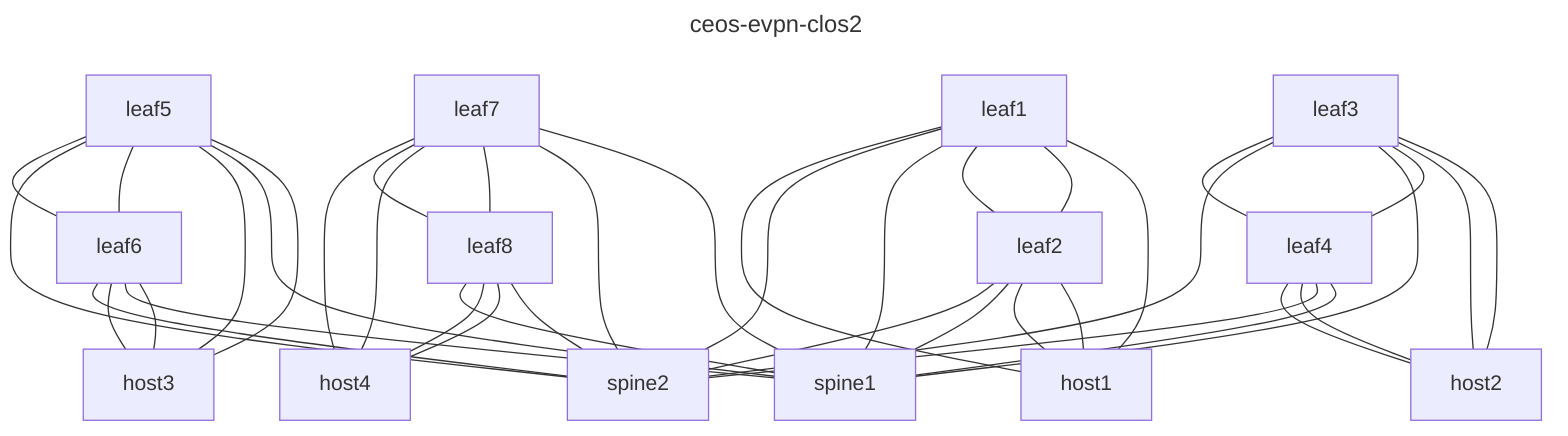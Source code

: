 ---
title: ceos-evpn-clos2
---
graph TD
  leaf4---spine1
  leaf4---spine2
  leaf5---host3
  leaf7---spine1
  leaf3---host2
  leaf4---host2
  leaf7---spine2
  leaf8---spine2
  leaf2---host1
  leaf7---leaf8
  leaf3---host2
  leaf4---host2
  leaf3---leaf4
  leaf5---spine1
  leaf1---host1
  leaf1---leaf2
  leaf3---spine1
  leaf8---host4
  leaf6---host3
  leaf1---leaf2
  leaf5---host3
  leaf5---leaf6
  leaf5---spine2
  leaf6---spine1
  leaf7---host4
  leaf8---host4
  leaf7---leaf8
  leaf1---spine1
  leaf3---spine2
  leaf1---spine2
  leaf6---host3
  leaf5---leaf6
  leaf7---host4
  leaf1---host1
  leaf2---host1
  leaf3---leaf4
  leaf6---spine2
  leaf8---spine1
  leaf2---spine1
  leaf2---spine2